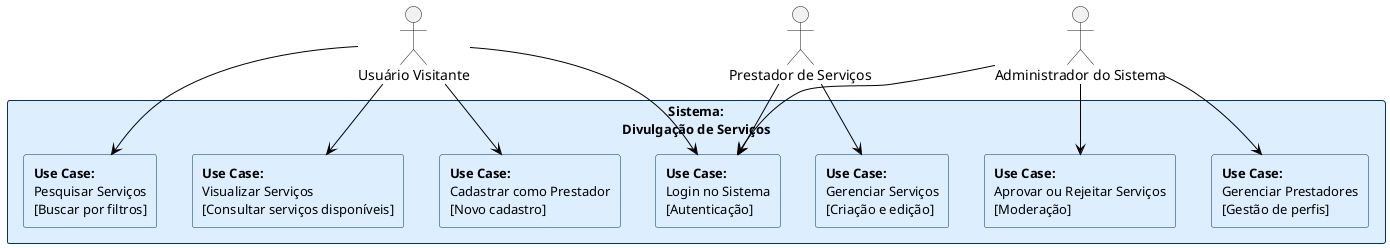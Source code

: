 @startuml
skinparam backgroundColor white
skinparam rectangle {
    BackgroundColor #ddeeff
    BorderColor #003366
    FontSize 13
}
skinparam ArrowColor Black

actor "Usuário Visitante" as Visitante
actor "Prestador de Serviços" as Prestador
actor "Administrador do Sistema" as Admin

rectangle "<b>Sistema:</b>\nDivulgação de Serviços" {

    ' Visitante
    rectangle "<b>Use Case:</b>\nVisualizar Serviços\n[Consultar serviços disponíveis]" as Visualizar
    rectangle "<b>Use Case:</b>\nPesquisar Serviços\n[Buscar por filtros]" as Pesquisar
    rectangle "<b>Use Case:</b>\nCadastrar como Prestador\n[Novo cadastro]" as Cadastrar

    ' Compartilhado
    rectangle "<b>Use Case:</b>\nLogin no Sistema\n[Autenticação]" as Login

    ' Prestador
    rectangle "<b>Use Case:</b>\nGerenciar Serviços\n[Criação e edição]" as Gerenciar

    ' Admin
    rectangle "<b>Use Case:</b>\nAprovar ou Rejeitar Serviços\n[Moderação]" as Moderar
    rectangle "<b>Use Case:</b>\nGerenciar Prestadores\n[Gestão de perfis]" as Gestao
}

' Posicionamento lógico para melhor compactação visual
Visitante -down-> Visualizar
Visitante -down-> Pesquisar
Visitante -down-> Cadastrar
Visitante -down-> Login

Prestador -down-> Gerenciar
Prestador -down-> Login

Admin -down-> Moderar
Admin -down-> Gestao
Admin -down-> Login
@enduml
